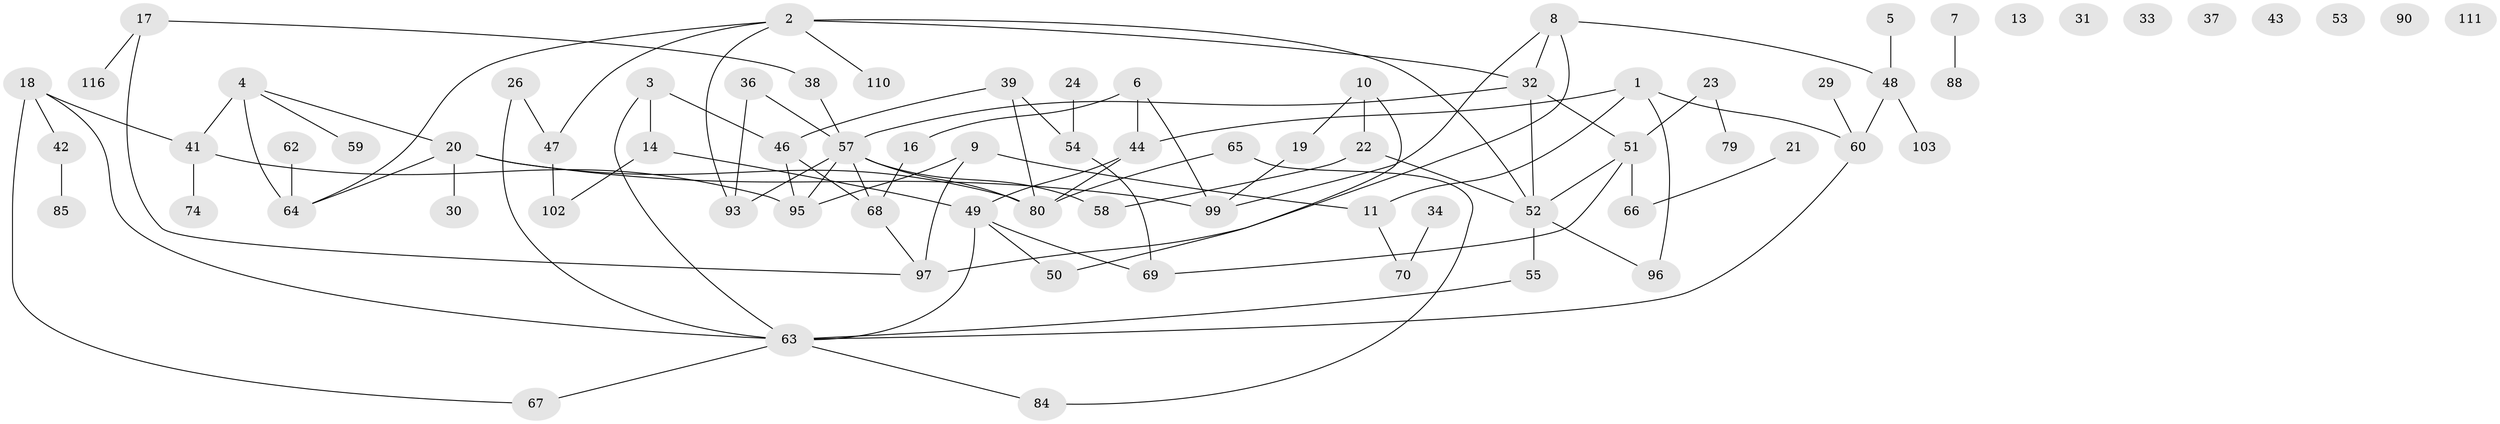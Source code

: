 // Generated by graph-tools (version 1.1) at 2025/23/03/03/25 07:23:25]
// undirected, 77 vertices, 99 edges
graph export_dot {
graph [start="1"]
  node [color=gray90,style=filled];
  1 [super="+28"];
  2 [super="+105"];
  3 [super="+92"];
  4 [super="+27"];
  5 [super="+89"];
  6 [super="+81"];
  7;
  8 [super="+12"];
  9 [super="+108"];
  10 [super="+15"];
  11 [super="+71"];
  13;
  14 [super="+40"];
  16;
  17 [super="+35"];
  18 [super="+113"];
  19 [super="+75"];
  20 [super="+25"];
  21;
  22;
  23 [super="+45"];
  24 [super="+100"];
  26;
  29 [super="+86"];
  30;
  31;
  32;
  33;
  34;
  36;
  37;
  38 [super="+72"];
  39;
  41 [super="+107"];
  42;
  43 [super="+61"];
  44 [super="+82"];
  46 [super="+114"];
  47;
  48;
  49 [super="+83"];
  50;
  51 [super="+56"];
  52 [super="+91"];
  53;
  54 [super="+104"];
  55;
  57 [super="+115"];
  58 [super="+78"];
  59;
  60 [super="+112"];
  62;
  63 [super="+77"];
  64 [super="+94"];
  65 [super="+109"];
  66;
  67 [super="+73"];
  68 [super="+76"];
  69 [super="+117"];
  70;
  74;
  79;
  80 [super="+87"];
  84;
  85;
  88;
  90;
  93;
  95 [super="+98"];
  96;
  97 [super="+101"];
  99;
  102 [super="+106"];
  103;
  110;
  111;
  116;
  1 -- 11;
  1 -- 60;
  1 -- 96;
  1 -- 44;
  2 -- 47;
  2 -- 110;
  2 -- 32;
  2 -- 64;
  2 -- 93;
  2 -- 52;
  3 -- 14;
  3 -- 63;
  3 -- 46;
  4 -- 20;
  4 -- 41;
  4 -- 59;
  4 -- 64 [weight=2];
  5 -- 48;
  6 -- 99;
  6 -- 16;
  6 -- 44;
  7 -- 88;
  8 -- 32;
  8 -- 97;
  8 -- 48;
  8 -- 99;
  9 -- 95;
  9 -- 97 [weight=2];
  9 -- 11;
  10 -- 50;
  10 -- 19;
  10 -- 22;
  11 -- 70;
  14 -- 49;
  14 -- 102;
  16 -- 68;
  17 -- 38;
  17 -- 97;
  17 -- 116;
  18 -- 67;
  18 -- 41;
  18 -- 42;
  18 -- 63;
  19 -- 99;
  20 -- 99;
  20 -- 30;
  20 -- 64;
  20 -- 80;
  21 -- 66;
  22 -- 58;
  22 -- 52;
  23 -- 79;
  23 -- 51;
  24 -- 54;
  26 -- 47;
  26 -- 63;
  29 -- 60;
  32 -- 57;
  32 -- 51;
  32 -- 52;
  34 -- 70;
  36 -- 57;
  36 -- 93;
  38 -- 57;
  39 -- 46;
  39 -- 54;
  39 -- 80;
  41 -- 74;
  41 -- 95;
  42 -- 85;
  44 -- 80;
  44 -- 49;
  46 -- 68;
  46 -- 95;
  47 -- 102;
  48 -- 60;
  48 -- 103;
  49 -- 50;
  49 -- 69;
  49 -- 63;
  51 -- 69;
  51 -- 66;
  51 -- 52;
  52 -- 96;
  52 -- 55;
  54 -- 69;
  55 -- 63;
  57 -- 58;
  57 -- 80;
  57 -- 93;
  57 -- 95;
  57 -- 68;
  60 -- 63;
  62 -- 64;
  63 -- 67;
  63 -- 84;
  65 -- 80;
  65 -- 84;
  68 -- 97;
}
